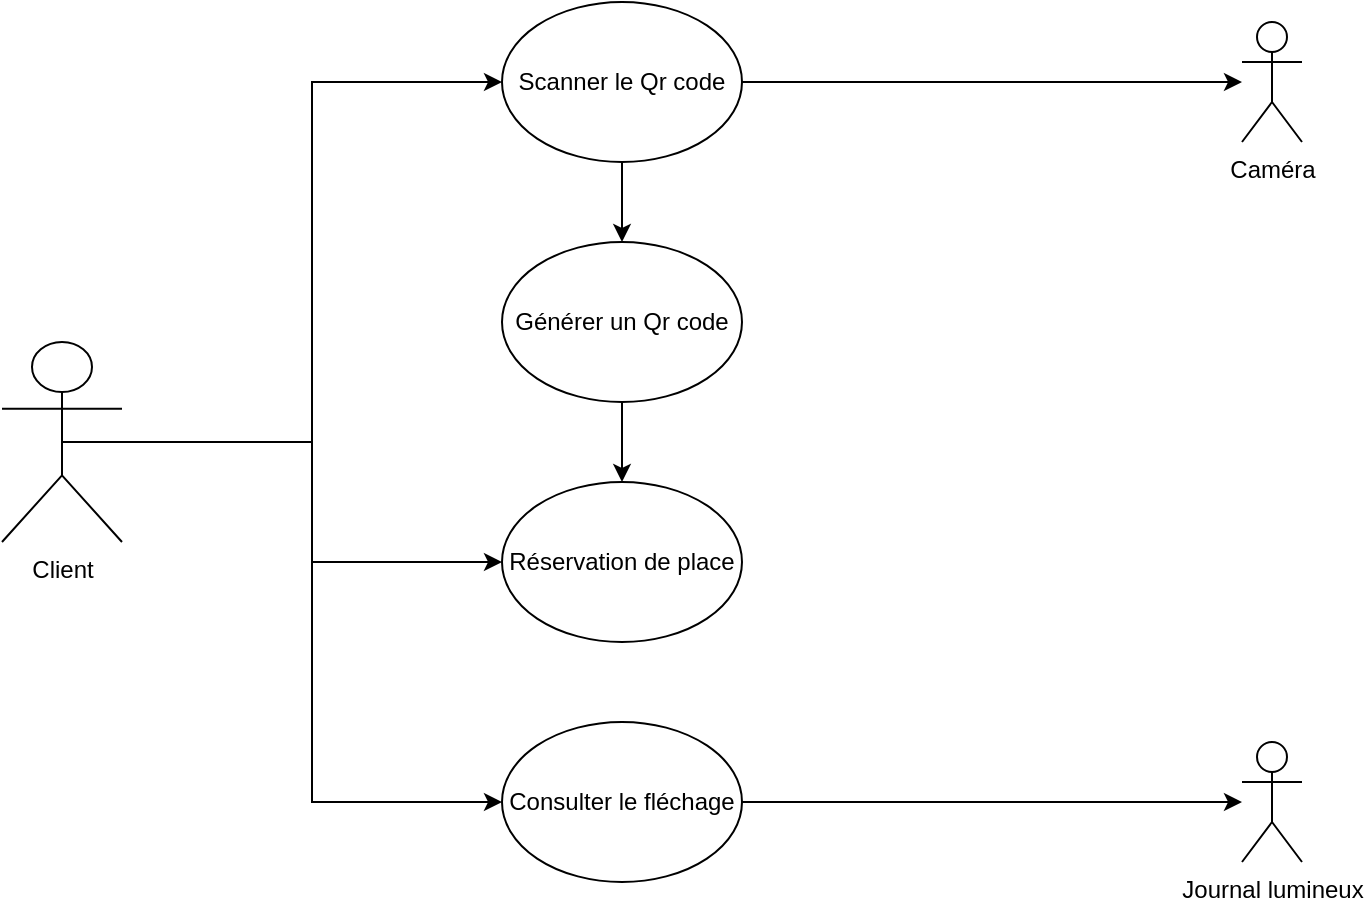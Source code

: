 <mxfile version="16.4.7" type="device"><diagram id="JR-HtKH_cKm5Bp7j3La-" name="Page-1"><mxGraphModel dx="1182" dy="764" grid="1" gridSize="10" guides="1" tooltips="1" connect="1" arrows="1" fold="1" page="1" pageScale="1" pageWidth="827" pageHeight="1169" math="0" shadow="0"><root><mxCell id="0"/><mxCell id="1" parent="0"/><mxCell id="xjnw4sQYl-_IpRXNVSkL-18" style="edgeStyle=orthogonalEdgeStyle;rounded=0;orthogonalLoop=1;jettySize=auto;html=1;exitX=1;exitY=0.5;exitDx=0;exitDy=0;" edge="1" parent="1" source="xjnw4sQYl-_IpRXNVSkL-1" target="xjnw4sQYl-_IpRXNVSkL-6"><mxGeometry relative="1" as="geometry"/></mxCell><mxCell id="xjnw4sQYl-_IpRXNVSkL-22" style="edgeStyle=orthogonalEdgeStyle;rounded=0;orthogonalLoop=1;jettySize=auto;html=1;entryX=0.5;entryY=0;entryDx=0;entryDy=0;" edge="1" parent="1" source="xjnw4sQYl-_IpRXNVSkL-1" target="xjnw4sQYl-_IpRXNVSkL-3"><mxGeometry relative="1" as="geometry"/></mxCell><mxCell id="xjnw4sQYl-_IpRXNVSkL-1" value="Scanner le Qr code" style="ellipse;whiteSpace=wrap;html=1;" vertex="1" parent="1"><mxGeometry x="330" y="100" width="120" height="80" as="geometry"/></mxCell><mxCell id="xjnw4sQYl-_IpRXNVSkL-17" style="edgeStyle=orthogonalEdgeStyle;rounded=0;orthogonalLoop=1;jettySize=auto;html=1;entryX=0;entryY=0.5;entryDx=0;entryDy=0;" edge="1" parent="1" source="xjnw4sQYl-_IpRXNVSkL-2" target="xjnw4sQYl-_IpRXNVSkL-1"><mxGeometry relative="1" as="geometry"/></mxCell><mxCell id="xjnw4sQYl-_IpRXNVSkL-19" style="edgeStyle=orthogonalEdgeStyle;rounded=0;orthogonalLoop=1;jettySize=auto;html=1;exitX=0.5;exitY=0.5;exitDx=0;exitDy=0;exitPerimeter=0;entryX=0;entryY=0.5;entryDx=0;entryDy=0;" edge="1" parent="1" source="xjnw4sQYl-_IpRXNVSkL-2" target="xjnw4sQYl-_IpRXNVSkL-5"><mxGeometry relative="1" as="geometry"/></mxCell><mxCell id="xjnw4sQYl-_IpRXNVSkL-21" style="edgeStyle=orthogonalEdgeStyle;rounded=0;orthogonalLoop=1;jettySize=auto;html=1;exitX=0.5;exitY=0.5;exitDx=0;exitDy=0;exitPerimeter=0;entryX=0;entryY=0.5;entryDx=0;entryDy=0;" edge="1" parent="1" source="xjnw4sQYl-_IpRXNVSkL-2" target="xjnw4sQYl-_IpRXNVSkL-4"><mxGeometry relative="1" as="geometry"/></mxCell><mxCell id="xjnw4sQYl-_IpRXNVSkL-2" value="Client&lt;br&gt;" style="shape=umlActor;verticalLabelPosition=bottom;verticalAlign=top;html=1;outlineConnect=0;" vertex="1" parent="1"><mxGeometry x="80" y="270" width="60" height="100" as="geometry"/></mxCell><mxCell id="xjnw4sQYl-_IpRXNVSkL-23" style="edgeStyle=orthogonalEdgeStyle;rounded=0;orthogonalLoop=1;jettySize=auto;html=1;exitX=0.5;exitY=1;exitDx=0;exitDy=0;entryX=0.5;entryY=0;entryDx=0;entryDy=0;" edge="1" parent="1" source="xjnw4sQYl-_IpRXNVSkL-3" target="xjnw4sQYl-_IpRXNVSkL-4"><mxGeometry relative="1" as="geometry"/></mxCell><mxCell id="xjnw4sQYl-_IpRXNVSkL-3" value="Générer un Qr code" style="ellipse;whiteSpace=wrap;html=1;" vertex="1" parent="1"><mxGeometry x="330" y="220" width="120" height="80" as="geometry"/></mxCell><mxCell id="xjnw4sQYl-_IpRXNVSkL-4" value="Réservation de place" style="ellipse;whiteSpace=wrap;html=1;" vertex="1" parent="1"><mxGeometry x="330" y="340" width="120" height="80" as="geometry"/></mxCell><mxCell id="xjnw4sQYl-_IpRXNVSkL-20" style="edgeStyle=orthogonalEdgeStyle;rounded=0;orthogonalLoop=1;jettySize=auto;html=1;exitX=1;exitY=0.5;exitDx=0;exitDy=0;" edge="1" parent="1" source="xjnw4sQYl-_IpRXNVSkL-5" target="xjnw4sQYl-_IpRXNVSkL-7"><mxGeometry relative="1" as="geometry"/></mxCell><mxCell id="xjnw4sQYl-_IpRXNVSkL-5" value="Consulter le fléchage" style="ellipse;whiteSpace=wrap;html=1;" vertex="1" parent="1"><mxGeometry x="330" y="460" width="120" height="80" as="geometry"/></mxCell><mxCell id="xjnw4sQYl-_IpRXNVSkL-6" value="Caméra&lt;br&gt;" style="shape=umlActor;verticalLabelPosition=bottom;verticalAlign=top;html=1;outlineConnect=0;" vertex="1" parent="1"><mxGeometry x="700" y="110" width="30" height="60" as="geometry"/></mxCell><mxCell id="xjnw4sQYl-_IpRXNVSkL-7" value="Journal lumineux&lt;br&gt;" style="shape=umlActor;verticalLabelPosition=bottom;verticalAlign=top;html=1;outlineConnect=0;" vertex="1" parent="1"><mxGeometry x="700" y="470" width="30" height="60" as="geometry"/></mxCell></root></mxGraphModel></diagram></mxfile>